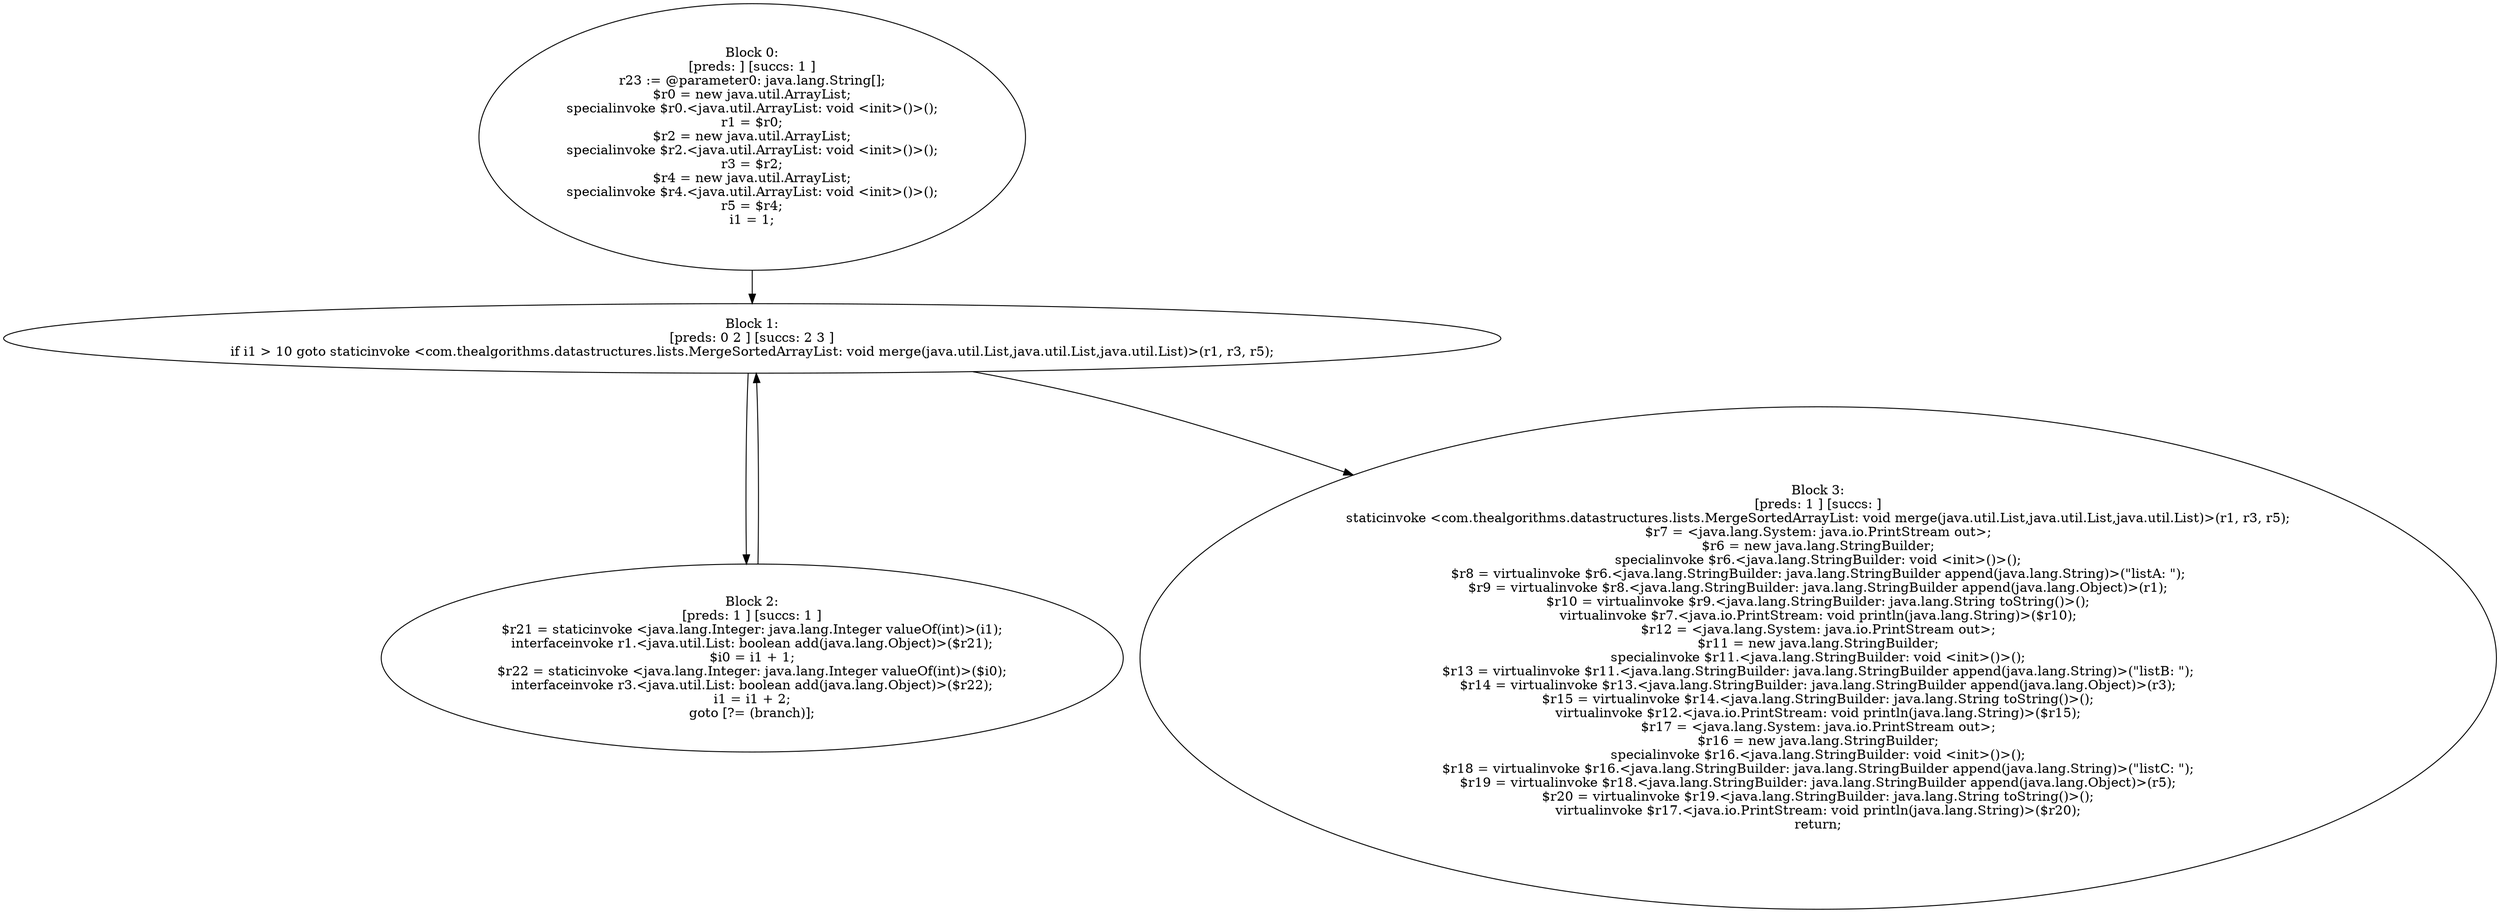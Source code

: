 digraph "unitGraph" {
    "Block 0:
[preds: ] [succs: 1 ]
r23 := @parameter0: java.lang.String[];
$r0 = new java.util.ArrayList;
specialinvoke $r0.<java.util.ArrayList: void <init>()>();
r1 = $r0;
$r2 = new java.util.ArrayList;
specialinvoke $r2.<java.util.ArrayList: void <init>()>();
r3 = $r2;
$r4 = new java.util.ArrayList;
specialinvoke $r4.<java.util.ArrayList: void <init>()>();
r5 = $r4;
i1 = 1;
"
    "Block 1:
[preds: 0 2 ] [succs: 2 3 ]
if i1 > 10 goto staticinvoke <com.thealgorithms.datastructures.lists.MergeSortedArrayList: void merge(java.util.List,java.util.List,java.util.List)>(r1, r3, r5);
"
    "Block 2:
[preds: 1 ] [succs: 1 ]
$r21 = staticinvoke <java.lang.Integer: java.lang.Integer valueOf(int)>(i1);
interfaceinvoke r1.<java.util.List: boolean add(java.lang.Object)>($r21);
$i0 = i1 + 1;
$r22 = staticinvoke <java.lang.Integer: java.lang.Integer valueOf(int)>($i0);
interfaceinvoke r3.<java.util.List: boolean add(java.lang.Object)>($r22);
i1 = i1 + 2;
goto [?= (branch)];
"
    "Block 3:
[preds: 1 ] [succs: ]
staticinvoke <com.thealgorithms.datastructures.lists.MergeSortedArrayList: void merge(java.util.List,java.util.List,java.util.List)>(r1, r3, r5);
$r7 = <java.lang.System: java.io.PrintStream out>;
$r6 = new java.lang.StringBuilder;
specialinvoke $r6.<java.lang.StringBuilder: void <init>()>();
$r8 = virtualinvoke $r6.<java.lang.StringBuilder: java.lang.StringBuilder append(java.lang.String)>(\"listA: \");
$r9 = virtualinvoke $r8.<java.lang.StringBuilder: java.lang.StringBuilder append(java.lang.Object)>(r1);
$r10 = virtualinvoke $r9.<java.lang.StringBuilder: java.lang.String toString()>();
virtualinvoke $r7.<java.io.PrintStream: void println(java.lang.String)>($r10);
$r12 = <java.lang.System: java.io.PrintStream out>;
$r11 = new java.lang.StringBuilder;
specialinvoke $r11.<java.lang.StringBuilder: void <init>()>();
$r13 = virtualinvoke $r11.<java.lang.StringBuilder: java.lang.StringBuilder append(java.lang.String)>(\"listB: \");
$r14 = virtualinvoke $r13.<java.lang.StringBuilder: java.lang.StringBuilder append(java.lang.Object)>(r3);
$r15 = virtualinvoke $r14.<java.lang.StringBuilder: java.lang.String toString()>();
virtualinvoke $r12.<java.io.PrintStream: void println(java.lang.String)>($r15);
$r17 = <java.lang.System: java.io.PrintStream out>;
$r16 = new java.lang.StringBuilder;
specialinvoke $r16.<java.lang.StringBuilder: void <init>()>();
$r18 = virtualinvoke $r16.<java.lang.StringBuilder: java.lang.StringBuilder append(java.lang.String)>(\"listC: \");
$r19 = virtualinvoke $r18.<java.lang.StringBuilder: java.lang.StringBuilder append(java.lang.Object)>(r5);
$r20 = virtualinvoke $r19.<java.lang.StringBuilder: java.lang.String toString()>();
virtualinvoke $r17.<java.io.PrintStream: void println(java.lang.String)>($r20);
return;
"
    "Block 0:
[preds: ] [succs: 1 ]
r23 := @parameter0: java.lang.String[];
$r0 = new java.util.ArrayList;
specialinvoke $r0.<java.util.ArrayList: void <init>()>();
r1 = $r0;
$r2 = new java.util.ArrayList;
specialinvoke $r2.<java.util.ArrayList: void <init>()>();
r3 = $r2;
$r4 = new java.util.ArrayList;
specialinvoke $r4.<java.util.ArrayList: void <init>()>();
r5 = $r4;
i1 = 1;
"->"Block 1:
[preds: 0 2 ] [succs: 2 3 ]
if i1 > 10 goto staticinvoke <com.thealgorithms.datastructures.lists.MergeSortedArrayList: void merge(java.util.List,java.util.List,java.util.List)>(r1, r3, r5);
";
    "Block 1:
[preds: 0 2 ] [succs: 2 3 ]
if i1 > 10 goto staticinvoke <com.thealgorithms.datastructures.lists.MergeSortedArrayList: void merge(java.util.List,java.util.List,java.util.List)>(r1, r3, r5);
"->"Block 2:
[preds: 1 ] [succs: 1 ]
$r21 = staticinvoke <java.lang.Integer: java.lang.Integer valueOf(int)>(i1);
interfaceinvoke r1.<java.util.List: boolean add(java.lang.Object)>($r21);
$i0 = i1 + 1;
$r22 = staticinvoke <java.lang.Integer: java.lang.Integer valueOf(int)>($i0);
interfaceinvoke r3.<java.util.List: boolean add(java.lang.Object)>($r22);
i1 = i1 + 2;
goto [?= (branch)];
";
    "Block 1:
[preds: 0 2 ] [succs: 2 3 ]
if i1 > 10 goto staticinvoke <com.thealgorithms.datastructures.lists.MergeSortedArrayList: void merge(java.util.List,java.util.List,java.util.List)>(r1, r3, r5);
"->"Block 3:
[preds: 1 ] [succs: ]
staticinvoke <com.thealgorithms.datastructures.lists.MergeSortedArrayList: void merge(java.util.List,java.util.List,java.util.List)>(r1, r3, r5);
$r7 = <java.lang.System: java.io.PrintStream out>;
$r6 = new java.lang.StringBuilder;
specialinvoke $r6.<java.lang.StringBuilder: void <init>()>();
$r8 = virtualinvoke $r6.<java.lang.StringBuilder: java.lang.StringBuilder append(java.lang.String)>(\"listA: \");
$r9 = virtualinvoke $r8.<java.lang.StringBuilder: java.lang.StringBuilder append(java.lang.Object)>(r1);
$r10 = virtualinvoke $r9.<java.lang.StringBuilder: java.lang.String toString()>();
virtualinvoke $r7.<java.io.PrintStream: void println(java.lang.String)>($r10);
$r12 = <java.lang.System: java.io.PrintStream out>;
$r11 = new java.lang.StringBuilder;
specialinvoke $r11.<java.lang.StringBuilder: void <init>()>();
$r13 = virtualinvoke $r11.<java.lang.StringBuilder: java.lang.StringBuilder append(java.lang.String)>(\"listB: \");
$r14 = virtualinvoke $r13.<java.lang.StringBuilder: java.lang.StringBuilder append(java.lang.Object)>(r3);
$r15 = virtualinvoke $r14.<java.lang.StringBuilder: java.lang.String toString()>();
virtualinvoke $r12.<java.io.PrintStream: void println(java.lang.String)>($r15);
$r17 = <java.lang.System: java.io.PrintStream out>;
$r16 = new java.lang.StringBuilder;
specialinvoke $r16.<java.lang.StringBuilder: void <init>()>();
$r18 = virtualinvoke $r16.<java.lang.StringBuilder: java.lang.StringBuilder append(java.lang.String)>(\"listC: \");
$r19 = virtualinvoke $r18.<java.lang.StringBuilder: java.lang.StringBuilder append(java.lang.Object)>(r5);
$r20 = virtualinvoke $r19.<java.lang.StringBuilder: java.lang.String toString()>();
virtualinvoke $r17.<java.io.PrintStream: void println(java.lang.String)>($r20);
return;
";
    "Block 2:
[preds: 1 ] [succs: 1 ]
$r21 = staticinvoke <java.lang.Integer: java.lang.Integer valueOf(int)>(i1);
interfaceinvoke r1.<java.util.List: boolean add(java.lang.Object)>($r21);
$i0 = i1 + 1;
$r22 = staticinvoke <java.lang.Integer: java.lang.Integer valueOf(int)>($i0);
interfaceinvoke r3.<java.util.List: boolean add(java.lang.Object)>($r22);
i1 = i1 + 2;
goto [?= (branch)];
"->"Block 1:
[preds: 0 2 ] [succs: 2 3 ]
if i1 > 10 goto staticinvoke <com.thealgorithms.datastructures.lists.MergeSortedArrayList: void merge(java.util.List,java.util.List,java.util.List)>(r1, r3, r5);
";
}
